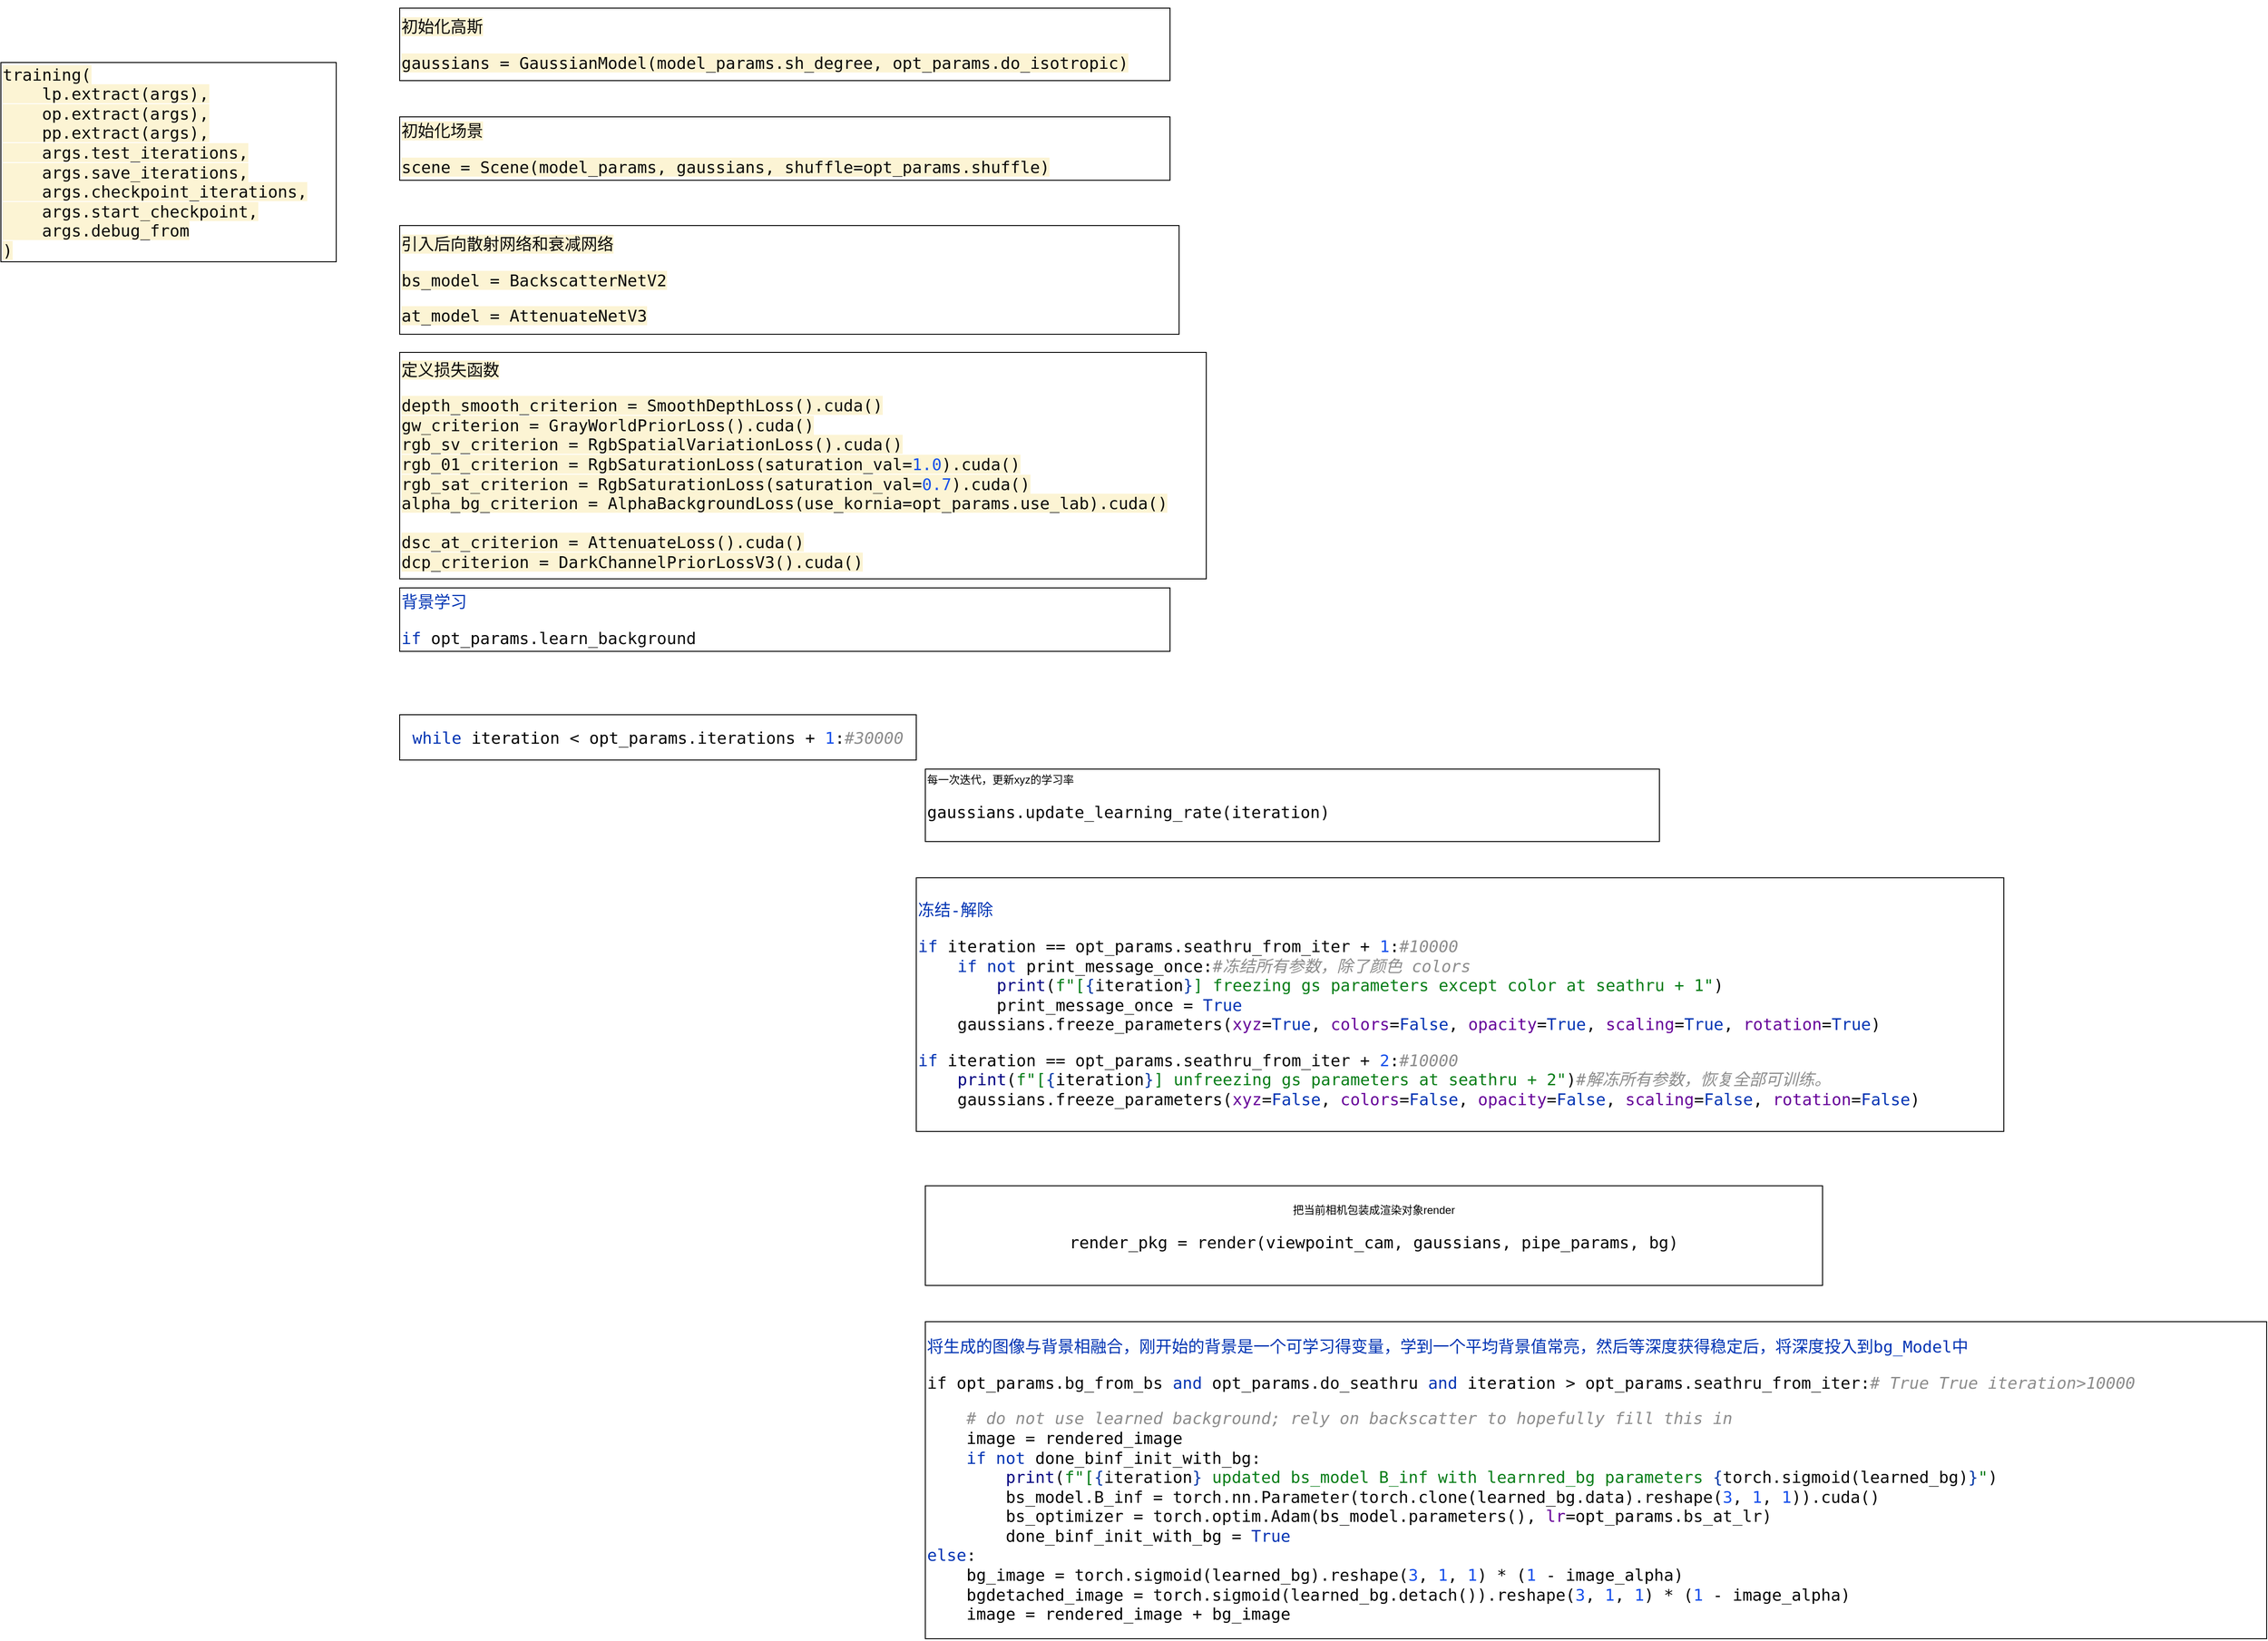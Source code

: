 <mxfile version="28.0.7">
  <diagram name="Page-1" id="SxBxlb1N_tmzn9J95kwx">
    <mxGraphModel dx="2874" dy="1158" grid="1" gridSize="10" guides="1" tooltips="1" connect="1" arrows="1" fold="1" page="1" pageScale="1" pageWidth="5000" pageHeight="10000" math="0" shadow="0">
      <root>
        <mxCell id="0" />
        <mxCell id="1" parent="0" />
        <mxCell id="eSRTpMrdN1vt4MDyCHNU-1" value="&lt;div style=&quot;background-color:#ffffff;color:#080808&quot;&gt;&lt;pre style=&quot;font-family:&#39;JetBrains Mono&#39;,monospace;font-size:13.5pt;&quot;&gt;&lt;span style=&quot;background-color:#fcf4d4;&quot;&gt;training(&lt;br&gt;&lt;/span&gt;&lt;span style=&quot;background-color:#fcf4d4;&quot;&gt;    lp.extract(args),&lt;br&gt;&lt;/span&gt;&lt;span style=&quot;background-color:#fcf4d4;&quot;&gt;    op.extract(args),&lt;br&gt;&lt;/span&gt;&lt;span style=&quot;background-color:#fcf4d4;&quot;&gt;    pp.extract(args),&lt;br&gt;&lt;/span&gt;&lt;span style=&quot;background-color:#fcf4d4;&quot;&gt;    args.test_iterations,&lt;br&gt;&lt;/span&gt;&lt;span style=&quot;background-color:#fcf4d4;&quot;&gt;    args.save_iterations,&lt;br&gt;&lt;/span&gt;&lt;span style=&quot;background-color:#fcf4d4;&quot;&gt;    args.checkpoint_iterations,&lt;br&gt;&lt;/span&gt;&lt;span style=&quot;background-color:#fcf4d4;&quot;&gt;    args.start_checkpoint,&lt;br&gt;&lt;/span&gt;&lt;span style=&quot;background-color:#fcf4d4;&quot;&gt;    args.debug_from&lt;br&gt;&lt;/span&gt;&lt;span style=&quot;background-color:#fcf4d4;&quot;&gt;)&lt;/span&gt;&lt;/pre&gt;&lt;/div&gt;" style="rounded=0;whiteSpace=wrap;html=1;align=left;" parent="1" vertex="1">
          <mxGeometry x="50" y="160" width="370" height="220" as="geometry" />
        </mxCell>
        <mxCell id="6eUgvTbDQXa9HMW_hPvF-1" value="&lt;div style=&quot;color: rgb(8, 8, 8); background-color: rgb(255, 255, 255);&quot;&gt;&lt;pre style=&quot;font-family: &amp;quot;JetBrains Mono&amp;quot;, monospace; font-size: 13.5pt;&quot;&gt;&lt;span style=&quot;background-color: rgb(252, 244, 212);&quot;&gt;初始化高斯&lt;/span&gt;&lt;/pre&gt;&lt;pre style=&quot;background-color: light-dark(rgb(255, 255, 255), rgb(18, 18, 18)); font-family: &amp;quot;JetBrains Mono&amp;quot;, monospace; font-size: 13.5pt;&quot;&gt;&lt;span style=&quot;background-color: rgb(252, 244, 212);&quot;&gt;gaussians = GaussianModel(model_params.sh_degree, opt_params.do_isotropic)&lt;/span&gt;&lt;span style=&quot;color: rgb(140, 140, 140); background-color: rgb(252, 244, 212); font-style: italic;&quot;&gt;&lt;br&gt;&lt;/span&gt;&lt;/pre&gt;&lt;/div&gt;" style="rounded=0;whiteSpace=wrap;html=1;align=left;" vertex="1" parent="1">
          <mxGeometry x="490" y="100" width="850" height="80" as="geometry" />
        </mxCell>
        <mxCell id="6eUgvTbDQXa9HMW_hPvF-2" value="&lt;div style=&quot;background-color: rgb(255, 255, 255); color: rgb(8, 8, 8);&quot;&gt;&lt;pre style=&quot;font-family:&#39;JetBrains Mono&#39;,monospace;font-size:13.5pt;&quot;&gt;&lt;span style=&quot;background-color: rgb(252, 244, 212);&quot;&gt;初始化场景&lt;/span&gt;&lt;/pre&gt;&lt;pre style=&quot;font-family:&#39;JetBrains Mono&#39;,monospace;font-size:13.5pt;&quot;&gt;&lt;span style=&quot;background-color: rgb(252, 244, 212);&quot;&gt;scene = Scene(model_params, gaussians, shuffle=opt_params.shuffle)&lt;/span&gt;&lt;/pre&gt;&lt;/div&gt;" style="rounded=0;whiteSpace=wrap;html=1;align=left;" vertex="1" parent="1">
          <mxGeometry x="490" y="220" width="850" height="70" as="geometry" />
        </mxCell>
        <mxCell id="6eUgvTbDQXa9HMW_hPvF-3" value="&lt;div style=&quot;color: rgb(8, 8, 8); background-color: rgb(255, 255, 255);&quot;&gt;&lt;pre style=&quot;font-family: &amp;quot;JetBrains Mono&amp;quot;, monospace; font-size: 13.5pt;&quot;&gt;&lt;span style=&quot;background-color: rgb(252, 244, 212);&quot;&gt;引入后向散射网络和衰减网络&lt;/span&gt;&lt;/pre&gt;&lt;pre style=&quot;background-color: light-dark(rgb(255, 255, 255), rgb(18, 18, 18)); font-family: &amp;quot;JetBrains Mono&amp;quot;, monospace; font-size: 13.5pt;&quot;&gt;&lt;span style=&quot;background-color: rgb(252, 244, 212);&quot;&gt;bs_model = BackscatterNetV2&lt;/span&gt;&lt;/pre&gt;&lt;pre style=&quot;background-color: light-dark(rgb(255, 255, 255), rgb(18, 18, 18)); font-family: &amp;quot;JetBrains Mono&amp;quot;, monospace; font-size: 13.5pt;&quot;&gt;&lt;span style=&quot;background-color: rgb(252, 244, 212);&quot;&gt;at_model = AttenuateNetV3&lt;/span&gt;&lt;/pre&gt;&lt;/div&gt;" style="rounded=0;whiteSpace=wrap;html=1;align=left;" vertex="1" parent="1">
          <mxGeometry x="490" y="340" width="860" height="120" as="geometry" />
        </mxCell>
        <mxCell id="6eUgvTbDQXa9HMW_hPvF-4" value="&lt;div style=&quot;background-color: rgb(255, 255, 255); color: rgb(8, 8, 8);&quot;&gt;&lt;pre style=&quot;font-family:&#39;JetBrains Mono&#39;,monospace;font-size:13.5pt;&quot;&gt;&lt;span style=&quot;background-color: rgb(252, 244, 212);&quot;&gt;定义损失函数&lt;/span&gt;&lt;/pre&gt;&lt;pre style=&quot;font-family:&#39;JetBrains Mono&#39;,monospace;font-size:13.5pt;&quot;&gt;&lt;span style=&quot;background-color: rgb(252, 244, 212);&quot;&gt;depth_smooth_criterion = SmoothDepthLoss().cuda()&lt;br&gt;&lt;/span&gt;&lt;span style=&quot;background-color: rgb(252, 244, 212);&quot;&gt;gw_criterion = GrayWorldPriorLoss().cuda()&lt;br&gt;&lt;/span&gt;&lt;span style=&quot;background-color: rgb(252, 244, 212);&quot;&gt;rgb_sv_criterion = RgbSpatialVariationLoss().cuda()&lt;br&gt;&lt;/span&gt;&lt;span style=&quot;background-color: rgb(252, 244, 212);&quot;&gt;rgb_01_criterion = RgbSaturationLoss(saturation_val=&lt;/span&gt;&lt;span style=&quot;color: rgb(23, 80, 235); background-color: rgb(252, 244, 212);&quot;&gt;1.0&lt;/span&gt;&lt;span style=&quot;background-color: rgb(252, 244, 212);&quot;&gt;).cuda()&lt;br&gt;&lt;/span&gt;&lt;span style=&quot;background-color: rgb(252, 244, 212);&quot;&gt;rgb_sat_criterion = RgbSaturationLoss(saturation_val=&lt;/span&gt;&lt;span style=&quot;color: rgb(23, 80, 235); background-color: rgb(252, 244, 212);&quot;&gt;0.7&lt;/span&gt;&lt;span style=&quot;background-color: rgb(252, 244, 212);&quot;&gt;).cuda()&lt;br&gt;&lt;/span&gt;&lt;span style=&quot;background-color: rgb(252, 244, 212);&quot;&gt;alpha_bg_criterion = AlphaBackgroundLoss(use_kornia=opt_params.use_lab).cuda()&lt;br&gt;&lt;/span&gt;&lt;span style=&quot;background-color: rgb(252, 244, 212);&quot;&gt;&lt;br&gt;&lt;/span&gt;&lt;span style=&quot;background-color: rgb(252, 244, 212);&quot;&gt;dsc_at_criterion = AttenuateLoss().cuda()&lt;br&gt;&lt;/span&gt;&lt;span style=&quot;background-color: rgb(252, 244, 212);&quot;&gt;dcp_criterion = DarkChannelPriorLossV3().cuda()&lt;/span&gt;&lt;/pre&gt;&lt;/div&gt;" style="rounded=0;whiteSpace=wrap;html=1;align=left;" vertex="1" parent="1">
          <mxGeometry x="490" y="480" width="890" height="250" as="geometry" />
        </mxCell>
        <mxCell id="6eUgvTbDQXa9HMW_hPvF-5" value="&lt;div style=&quot;background-color: rgb(255, 255, 255); color: rgb(8, 8, 8);&quot;&gt;&lt;pre style=&quot;font-family: &amp;quot;JetBrains Mono&amp;quot;, monospace; font-size: 13.5pt;&quot;&gt;&lt;font color=&quot;#0033b3&quot;&gt;背景学习&lt;/font&gt;&lt;/pre&gt;&lt;pre style=&quot;color: light-dark(rgb(8, 8, 8), rgb(230, 230, 230)); font-family: &amp;quot;JetBrains Mono&amp;quot;, monospace; font-size: 13.5pt;&quot;&gt;&lt;span style=&quot;color: rgb(0, 51, 179);&quot;&gt;if &lt;/span&gt;&lt;span style=&quot;color: rgb(0, 0, 0);&quot;&gt;opt_params&lt;/span&gt;.learn_background&lt;/pre&gt;&lt;/div&gt;" style="rounded=0;whiteSpace=wrap;html=1;align=left;" vertex="1" parent="1">
          <mxGeometry x="490" y="740" width="850" height="70" as="geometry" />
        </mxCell>
        <mxCell id="6eUgvTbDQXa9HMW_hPvF-6" value="&lt;div style=&quot;background-color:#ffffff;color:#080808&quot;&gt;&lt;pre style=&quot;font-family:&#39;JetBrains Mono&#39;,monospace;font-size:13.5pt;&quot;&gt;&lt;span style=&quot;color:#0033b3;&quot;&gt;while &lt;/span&gt;&lt;span style=&quot;color:#000000;&quot;&gt;iteration &lt;/span&gt;&amp;lt; &lt;span style=&quot;color:#000000;&quot;&gt;opt_params&lt;/span&gt;.iterations + &lt;span style=&quot;color:#1750eb;&quot;&gt;1&lt;/span&gt;:&lt;span style=&quot;color:#8c8c8c;font-style:italic;&quot;&gt;#30000&lt;/span&gt;&lt;/pre&gt;&lt;/div&gt;" style="rounded=0;whiteSpace=wrap;html=1;" vertex="1" parent="1">
          <mxGeometry x="490" y="880" width="570" height="50" as="geometry" />
        </mxCell>
        <mxCell id="6eUgvTbDQXa9HMW_hPvF-7" value="每一次迭代，更新xyz的学习率&lt;div&gt;&lt;div style=&quot;background-color:#ffffff;color:#080808&quot;&gt;&lt;pre style=&quot;font-family:&#39;JetBrains Mono&#39;,monospace;font-size:13.5pt;&quot;&gt;&lt;div&gt;&lt;pre style=&quot;font-family:&#39;JetBrains Mono&#39;,monospace;font-size:13.5pt;&quot;&gt;&lt;span style=&quot;color:#000000;&quot;&gt;gaussians&lt;/span&gt;.update_learning_rate(&lt;span style=&quot;color:#000000;&quot;&gt;iteration&lt;/span&gt;)&lt;br&gt;&lt;/pre&gt;&lt;/div&gt;&lt;/pre&gt;&lt;/div&gt;&lt;/div&gt;" style="rounded=0;whiteSpace=wrap;html=1;align=left;" vertex="1" parent="1">
          <mxGeometry x="1070" y="940" width="810" height="80" as="geometry" />
        </mxCell>
        <mxCell id="6eUgvTbDQXa9HMW_hPvF-8" value="&lt;div style=&quot;background-color: rgb(255, 255, 255); color: rgb(8, 8, 8);&quot;&gt;&lt;pre style=&quot;font-family: &amp;quot;JetBrains Mono&amp;quot;, monospace; font-size: 13.5pt;&quot;&gt;&lt;font color=&quot;#0033b3&quot;&gt;冻结-解除&lt;span style=&quot;white-space: pre;&quot;&gt;&#x9;&lt;/span&gt;&lt;/font&gt;&lt;/pre&gt;&lt;pre style=&quot;color: light-dark(rgb(8, 8, 8), rgb(230, 230, 230)); font-family: &amp;quot;JetBrains Mono&amp;quot;, monospace; font-size: 13.5pt;&quot;&gt;&lt;span style=&quot;color: rgb(0, 51, 179);&quot;&gt;if &lt;/span&gt;&lt;span style=&quot;color: rgb(0, 0, 0);&quot;&gt;iteration &lt;/span&gt;== &lt;span style=&quot;color: rgb(0, 0, 0);&quot;&gt;opt_params&lt;/span&gt;.seathru_from_iter + &lt;span style=&quot;color: rgb(23, 80, 235);&quot;&gt;1&lt;/span&gt;:&lt;span style=&quot;color: rgb(140, 140, 140); font-style: italic;&quot;&gt;#10000&lt;br&gt;&lt;/span&gt;&lt;span style=&quot;color: rgb(140, 140, 140); font-style: italic;&quot;&gt;    &lt;/span&gt;&lt;span style=&quot;color: rgb(0, 51, 179);&quot;&gt;if not &lt;/span&gt;&lt;span style=&quot;color: rgb(0, 0, 0);&quot;&gt;print_message_once&lt;/span&gt;:&lt;span style=&quot;color: rgb(140, 140, 140); font-style: italic;&quot;&gt;#&lt;/span&gt;&lt;span style=&quot;color: rgb(140, 140, 140); font-style: italic; font-family: &amp;quot;DejaVu Sans Mono&amp;quot;, monospace;&quot;&gt;冻结所有参数，除了颜色&lt;/span&gt;&lt;span style=&quot;color: rgb(140, 140, 140); font-style: italic;&quot;&gt; colors&lt;br&gt;&lt;/span&gt;&lt;span style=&quot;color: rgb(140, 140, 140); font-style: italic;&quot;&gt;        &lt;/span&gt;&lt;span style=&quot;color: rgb(0, 0, 128);&quot;&gt;print&lt;/span&gt;(&lt;span style=&quot;color: rgb(6, 125, 23);&quot;&gt;f&quot;[&lt;/span&gt;&lt;span style=&quot;color: rgb(0, 55, 166);&quot;&gt;{&lt;/span&gt;&lt;span style=&quot;color: rgb(0, 0, 0);&quot;&gt;iteration&lt;/span&gt;&lt;span style=&quot;color: rgb(0, 55, 166);&quot;&gt;}&lt;/span&gt;&lt;span style=&quot;color: rgb(6, 125, 23);&quot;&gt;] freezing gs parameters except color at seathru + 1&quot;&lt;/span&gt;)&lt;br&gt;        &lt;span style=&quot;color: rgb(0, 0, 0);&quot;&gt;print_message_once &lt;/span&gt;= &lt;span style=&quot;color: rgb(0, 51, 179);&quot;&gt;True&lt;br&gt;&lt;/span&gt;&lt;span style=&quot;color: rgb(0, 51, 179);&quot;&gt;    &lt;/span&gt;&lt;span style=&quot;color: rgb(0, 0, 0);&quot;&gt;gaussians&lt;/span&gt;.freeze_parameters(&lt;span style=&quot;color: rgb(102, 0, 153);&quot;&gt;xyz&lt;/span&gt;=&lt;span style=&quot;color: rgb(0, 51, 179);&quot;&gt;True&lt;/span&gt;, &lt;span style=&quot;color: rgb(102, 0, 153);&quot;&gt;colors&lt;/span&gt;=&lt;span style=&quot;color: rgb(0, 51, 179);&quot;&gt;False&lt;/span&gt;, &lt;span style=&quot;color: rgb(102, 0, 153);&quot;&gt;opacity&lt;/span&gt;=&lt;span style=&quot;color: rgb(0, 51, 179);&quot;&gt;True&lt;/span&gt;, &lt;span style=&quot;color: rgb(102, 0, 153);&quot;&gt;scaling&lt;/span&gt;=&lt;span style=&quot;color: rgb(0, 51, 179);&quot;&gt;True&lt;/span&gt;, &lt;span style=&quot;color: rgb(102, 0, 153);&quot;&gt;rotation&lt;/span&gt;=&lt;span style=&quot;color: rgb(0, 51, 179);&quot;&gt;True&lt;/span&gt;)&lt;/pre&gt;&lt;pre style=&quot;color: light-dark(rgb(8, 8, 8), rgb(230, 230, 230)); font-family: &amp;quot;JetBrains Mono&amp;quot;, monospace; font-size: 13.5pt;&quot;&gt;&lt;div&gt;&lt;pre style=&quot;font-family:&#39;JetBrains Mono&#39;,monospace;font-size:13.5pt;&quot;&gt;&lt;span style=&quot;color:#0033b3;&quot;&gt;if &lt;/span&gt;&lt;span style=&quot;color:#000000;&quot;&gt;iteration &lt;/span&gt;== &lt;span style=&quot;color:#000000;&quot;&gt;opt_params&lt;/span&gt;.seathru_from_iter + &lt;span style=&quot;color:#1750eb;&quot;&gt;2&lt;/span&gt;:&lt;span style=&quot;color:#8c8c8c;font-style:italic;&quot;&gt;#10000&lt;br&gt;&lt;/span&gt;&lt;span style=&quot;color:#8c8c8c;font-style:italic;&quot;&gt;    &lt;/span&gt;&lt;span style=&quot;color:#000080;&quot;&gt;print&lt;/span&gt;(&lt;span style=&quot;color:#067d17;&quot;&gt;f&quot;[&lt;/span&gt;&lt;span style=&quot;color:#0037a6;&quot;&gt;{&lt;/span&gt;&lt;span style=&quot;color:#000000;&quot;&gt;iteration&lt;/span&gt;&lt;span style=&quot;color:#0037a6;&quot;&gt;}&lt;/span&gt;&lt;span style=&quot;color:#067d17;&quot;&gt;] unfreezing gs parameters at seathru + 2&quot;&lt;/span&gt;)&lt;span style=&quot;color:#8c8c8c;font-style:italic;&quot;&gt;#&lt;/span&gt;&lt;span style=&quot;color:#8c8c8c;font-style:italic;font-family:&#39;DejaVu Sans Mono&#39;,monospace;&quot;&gt;解冻所有参数，恢复全部可训练。&lt;br&gt;&lt;/span&gt;&lt;span style=&quot;color:#8c8c8c;font-style:italic;font-family:&#39;DejaVu Sans Mono&#39;,monospace;&quot;&gt;    &lt;/span&gt;&lt;span style=&quot;color:#000000;&quot;&gt;gaussians&lt;/span&gt;.freeze_parameters(&lt;span style=&quot;color:#660099;&quot;&gt;xyz&lt;/span&gt;=&lt;span style=&quot;color:#0033b3;&quot;&gt;False&lt;/span&gt;, &lt;span style=&quot;color:#660099;&quot;&gt;colors&lt;/span&gt;=&lt;span style=&quot;color:#0033b3;&quot;&gt;False&lt;/span&gt;, &lt;span style=&quot;color:#660099;&quot;&gt;opacity&lt;/span&gt;=&lt;span style=&quot;color:#0033b3;&quot;&gt;False&lt;/span&gt;, &lt;span style=&quot;color:#660099;&quot;&gt;scaling&lt;/span&gt;=&lt;span style=&quot;color:#0033b3;&quot;&gt;False&lt;/span&gt;, &lt;span style=&quot;color:#660099;&quot;&gt;rotation&lt;/span&gt;=&lt;span style=&quot;color:#0033b3;&quot;&gt;False&lt;/span&gt;)&lt;/pre&gt;&lt;/div&gt;&lt;/pre&gt;&lt;/div&gt;" style="rounded=0;whiteSpace=wrap;html=1;align=left;" vertex="1" parent="1">
          <mxGeometry x="1060" y="1060" width="1200" height="280" as="geometry" />
        </mxCell>
        <mxCell id="6eUgvTbDQXa9HMW_hPvF-9" value="把当前相机包装成渲染对象render&lt;div&gt;&lt;div style=&quot;background-color:#ffffff;color:#080808&quot;&gt;&lt;pre style=&quot;font-family:&#39;JetBrains Mono&#39;,monospace;font-size:13.5pt;&quot;&gt;&lt;span style=&quot;color:#000000;&quot;&gt;render_pkg &lt;/span&gt;= render(&lt;span style=&quot;color:#000000;&quot;&gt;viewpoint_cam&lt;/span&gt;, &lt;span style=&quot;color:#000000;&quot;&gt;gaussians&lt;/span&gt;, &lt;span style=&quot;color:#000000;&quot;&gt;pipe_params&lt;/span&gt;, &lt;span style=&quot;color:#000000;&quot;&gt;bg&lt;/span&gt;)&lt;/pre&gt;&lt;/div&gt;&lt;/div&gt;" style="rounded=0;whiteSpace=wrap;html=1;" vertex="1" parent="1">
          <mxGeometry x="1070" y="1400" width="990" height="110" as="geometry" />
        </mxCell>
        <mxCell id="6eUgvTbDQXa9HMW_hPvF-10" value="&lt;div style=&quot;background-color: rgb(255, 255, 255); color: rgb(8, 8, 8);&quot;&gt;&lt;pre style=&quot;font-family:&#39;JetBrains Mono&#39;,monospace;font-size:13.5pt;&quot;&gt;&lt;span style=&quot;color: rgb(0, 51, 179);&quot;&gt;将生成的图像与背景相融合，刚开始的背景是一个可学习得变量，学到一个平均背景值常亮，然后等深度获得稳定后，将深度投入到bg_Model中&lt;/span&gt;&lt;/pre&gt;&lt;pre style=&quot;font-family:&#39;JetBrains Mono&#39;,monospace;font-size:13.5pt;&quot;&gt;if &lt;span style=&quot;font-size: 13.5pt; background-color: light-dark(rgb(255, 255, 255), rgb(18, 18, 18)); white-space: normal; color: rgb(0, 0, 0);&quot;&gt;opt_params&lt;/span&gt;&lt;span style=&quot;font-size: 13.5pt; background-color: light-dark(rgb(255, 255, 255), rgb(18, 18, 18)); color: light-dark(rgb(8, 8, 8), rgb(230, 230, 230)); white-space: normal;&quot;&gt;.bg_from_bs &lt;/span&gt;&lt;span style=&quot;font-size: 13.5pt; background-color: light-dark(rgb(255, 255, 255), rgb(18, 18, 18)); white-space: normal; color: rgb(0, 51, 179);&quot;&gt;and &lt;/span&gt;&lt;span style=&quot;font-size: 13.5pt; background-color: light-dark(rgb(255, 255, 255), rgb(18, 18, 18)); white-space: normal; color: rgb(0, 0, 0);&quot;&gt;opt_params&lt;/span&gt;&lt;span style=&quot;font-size: 13.5pt; background-color: light-dark(rgb(255, 255, 255), rgb(18, 18, 18)); color: light-dark(rgb(8, 8, 8), rgb(230, 230, 230)); white-space: normal;&quot;&gt;.do_seathru &lt;/span&gt;&lt;span style=&quot;font-size: 13.5pt; background-color: light-dark(rgb(255, 255, 255), rgb(18, 18, 18)); white-space: normal; color: rgb(0, 51, 179);&quot;&gt;and &lt;/span&gt;&lt;span style=&quot;font-size: 13.5pt; background-color: light-dark(rgb(255, 255, 255), rgb(18, 18, 18)); white-space: normal; color: rgb(0, 0, 0);&quot;&gt;iteration &lt;/span&gt;&lt;span style=&quot;font-size: 13.5pt; background-color: light-dark(rgb(255, 255, 255), rgb(18, 18, 18)); color: light-dark(rgb(8, 8, 8), rgb(230, 230, 230)); white-space: normal;&quot;&gt;&amp;gt; &lt;/span&gt;&lt;span style=&quot;font-size: 13.5pt; background-color: light-dark(rgb(255, 255, 255), rgb(18, 18, 18)); white-space: normal; color: rgb(0, 0, 0);&quot;&gt;opt_params&lt;/span&gt;&lt;span style=&quot;font-size: 13.5pt; background-color: light-dark(rgb(255, 255, 255), rgb(18, 18, 18)); color: light-dark(rgb(8, 8, 8), rgb(230, 230, 230)); white-space: normal;&quot;&gt;.seathru_from_iter:&lt;/span&gt;&lt;span style=&quot;font-size: 13.5pt; background-color: light-dark(rgb(255, 255, 255), rgb(18, 18, 18)); white-space: normal; color: rgb(140, 140, 140); font-style: italic;&quot;&gt;# True True iteration&amp;gt;10000&lt;/span&gt;&lt;/pre&gt;&lt;pre style=&quot;font-family:&#39;JetBrains Mono&#39;,monospace;font-size:13.5pt;&quot;&gt;&lt;span style=&quot;color: rgb(140, 140, 140); font-style: italic;&quot;&gt;    # do not use learned background; rely on backscatter to hopefully fill this in&lt;br&gt;&lt;/span&gt;&lt;span style=&quot;color: rgb(140, 140, 140); font-style: italic;&quot;&gt;    &lt;/span&gt;&lt;span style=&quot;color: rgb(0, 0, 0);&quot;&gt;image &lt;/span&gt;= &lt;span style=&quot;color: rgb(0, 0, 0);&quot;&gt;rendered_image&lt;br&gt;&lt;/span&gt;&lt;span style=&quot;color: rgb(0, 0, 0);&quot;&gt;    &lt;/span&gt;&lt;span style=&quot;color: rgb(0, 51, 179);&quot;&gt;if not &lt;/span&gt;&lt;span style=&quot;color: rgb(0, 0, 0);&quot;&gt;done_binf_init_with_bg&lt;/span&gt;:&lt;br&gt;        &lt;span style=&quot;color: rgb(0, 0, 128);&quot;&gt;print&lt;/span&gt;(&lt;span style=&quot;color: rgb(6, 125, 23);&quot;&gt;f&quot;[&lt;/span&gt;&lt;span style=&quot;color: rgb(0, 55, 166);&quot;&gt;{&lt;/span&gt;&lt;span style=&quot;color: rgb(0, 0, 0);&quot;&gt;iteration&lt;/span&gt;&lt;span style=&quot;color: rgb(0, 55, 166);&quot;&gt;}&lt;/span&gt;&lt;span style=&quot;color: rgb(6, 125, 23);&quot;&gt; updated bs_model B_inf with learnred_bg parameters &lt;/span&gt;&lt;span style=&quot;color: rgb(0, 55, 166);&quot;&gt;{&lt;/span&gt;torch.sigmoid(&lt;span style=&quot;color: rgb(0, 0, 0);&quot;&gt;learned_bg&lt;/span&gt;)&lt;span style=&quot;color: rgb(0, 55, 166);&quot;&gt;}&lt;/span&gt;&lt;span style=&quot;color: rgb(6, 125, 23);&quot;&gt;&quot;&lt;/span&gt;)&lt;br&gt;        &lt;span style=&quot;color: rgb(0, 0, 0);&quot;&gt;bs_model&lt;/span&gt;.B_inf = torch.nn.Parameter(torch.clone(&lt;span style=&quot;color: rgb(0, 0, 0);&quot;&gt;learned_bg&lt;/span&gt;.data).reshape(&lt;span style=&quot;color: rgb(23, 80, 235);&quot;&gt;3&lt;/span&gt;, &lt;span style=&quot;color: rgb(23, 80, 235);&quot;&gt;1&lt;/span&gt;, &lt;span style=&quot;color: rgb(23, 80, 235);&quot;&gt;1&lt;/span&gt;)).cuda()&lt;br&gt;        &lt;span style=&quot;color: rgb(0, 0, 0);&quot;&gt;bs_optimizer &lt;/span&gt;= torch.optim.Adam(&lt;span style=&quot;color: rgb(0, 0, 0);&quot;&gt;bs_model&lt;/span&gt;.parameters(), &lt;span style=&quot;color: rgb(102, 0, 153);&quot;&gt;lr&lt;/span&gt;=&lt;span style=&quot;color: rgb(0, 0, 0);&quot;&gt;opt_params&lt;/span&gt;.bs_at_lr)&lt;br&gt;        &lt;span style=&quot;color: rgb(0, 0, 0);&quot;&gt;done_binf_init_with_bg &lt;/span&gt;= &lt;span style=&quot;color: rgb(0, 51, 179);&quot;&gt;True&lt;br&gt;&lt;/span&gt;&lt;span style=&quot;color: rgb(0, 51, 179);&quot;&gt;else&lt;/span&gt;:&lt;br&gt;    &lt;span style=&quot;color: rgb(0, 0, 0);&quot;&gt;bg_image &lt;/span&gt;= torch.sigmoid(&lt;span style=&quot;color: rgb(0, 0, 0);&quot;&gt;learned_bg&lt;/span&gt;).reshape(&lt;span style=&quot;color: rgb(23, 80, 235);&quot;&gt;3&lt;/span&gt;, &lt;span style=&quot;color: rgb(23, 80, 235);&quot;&gt;1&lt;/span&gt;, &lt;span style=&quot;color: rgb(23, 80, 235);&quot;&gt;1&lt;/span&gt;) * (&lt;span style=&quot;color: rgb(23, 80, 235);&quot;&gt;1 &lt;/span&gt;- &lt;span style=&quot;color: rgb(0, 0, 0);&quot;&gt;image_alpha&lt;/span&gt;)&lt;br&gt;    &lt;span style=&quot;color: rgb(0, 0, 0);&quot;&gt;bgdetached_image &lt;/span&gt;= torch.sigmoid(&lt;span style=&quot;color: rgb(0, 0, 0);&quot;&gt;learned_bg&lt;/span&gt;.detach()).reshape(&lt;span style=&quot;color: rgb(23, 80, 235);&quot;&gt;3&lt;/span&gt;, &lt;span style=&quot;color: rgb(23, 80, 235);&quot;&gt;1&lt;/span&gt;, &lt;span style=&quot;color: rgb(23, 80, 235);&quot;&gt;1&lt;/span&gt;) * (&lt;span style=&quot;color: rgb(23, 80, 235);&quot;&gt;1 &lt;/span&gt;- &lt;span style=&quot;color: rgb(0, 0, 0);&quot;&gt;image_alpha&lt;/span&gt;)&lt;br&gt;    &lt;span style=&quot;color: rgb(0, 0, 0);&quot;&gt;image &lt;/span&gt;= &lt;span style=&quot;color: rgb(0, 0, 0);&quot;&gt;rendered_image &lt;/span&gt;+ &lt;span style=&quot;color: rgb(0, 0, 0);&quot;&gt;bg_image&lt;/span&gt;&lt;/pre&gt;&lt;/div&gt;" style="rounded=0;whiteSpace=wrap;html=1;align=left;" vertex="1" parent="1">
          <mxGeometry x="1070" y="1550" width="1480" height="350" as="geometry" />
        </mxCell>
      </root>
    </mxGraphModel>
  </diagram>
</mxfile>
